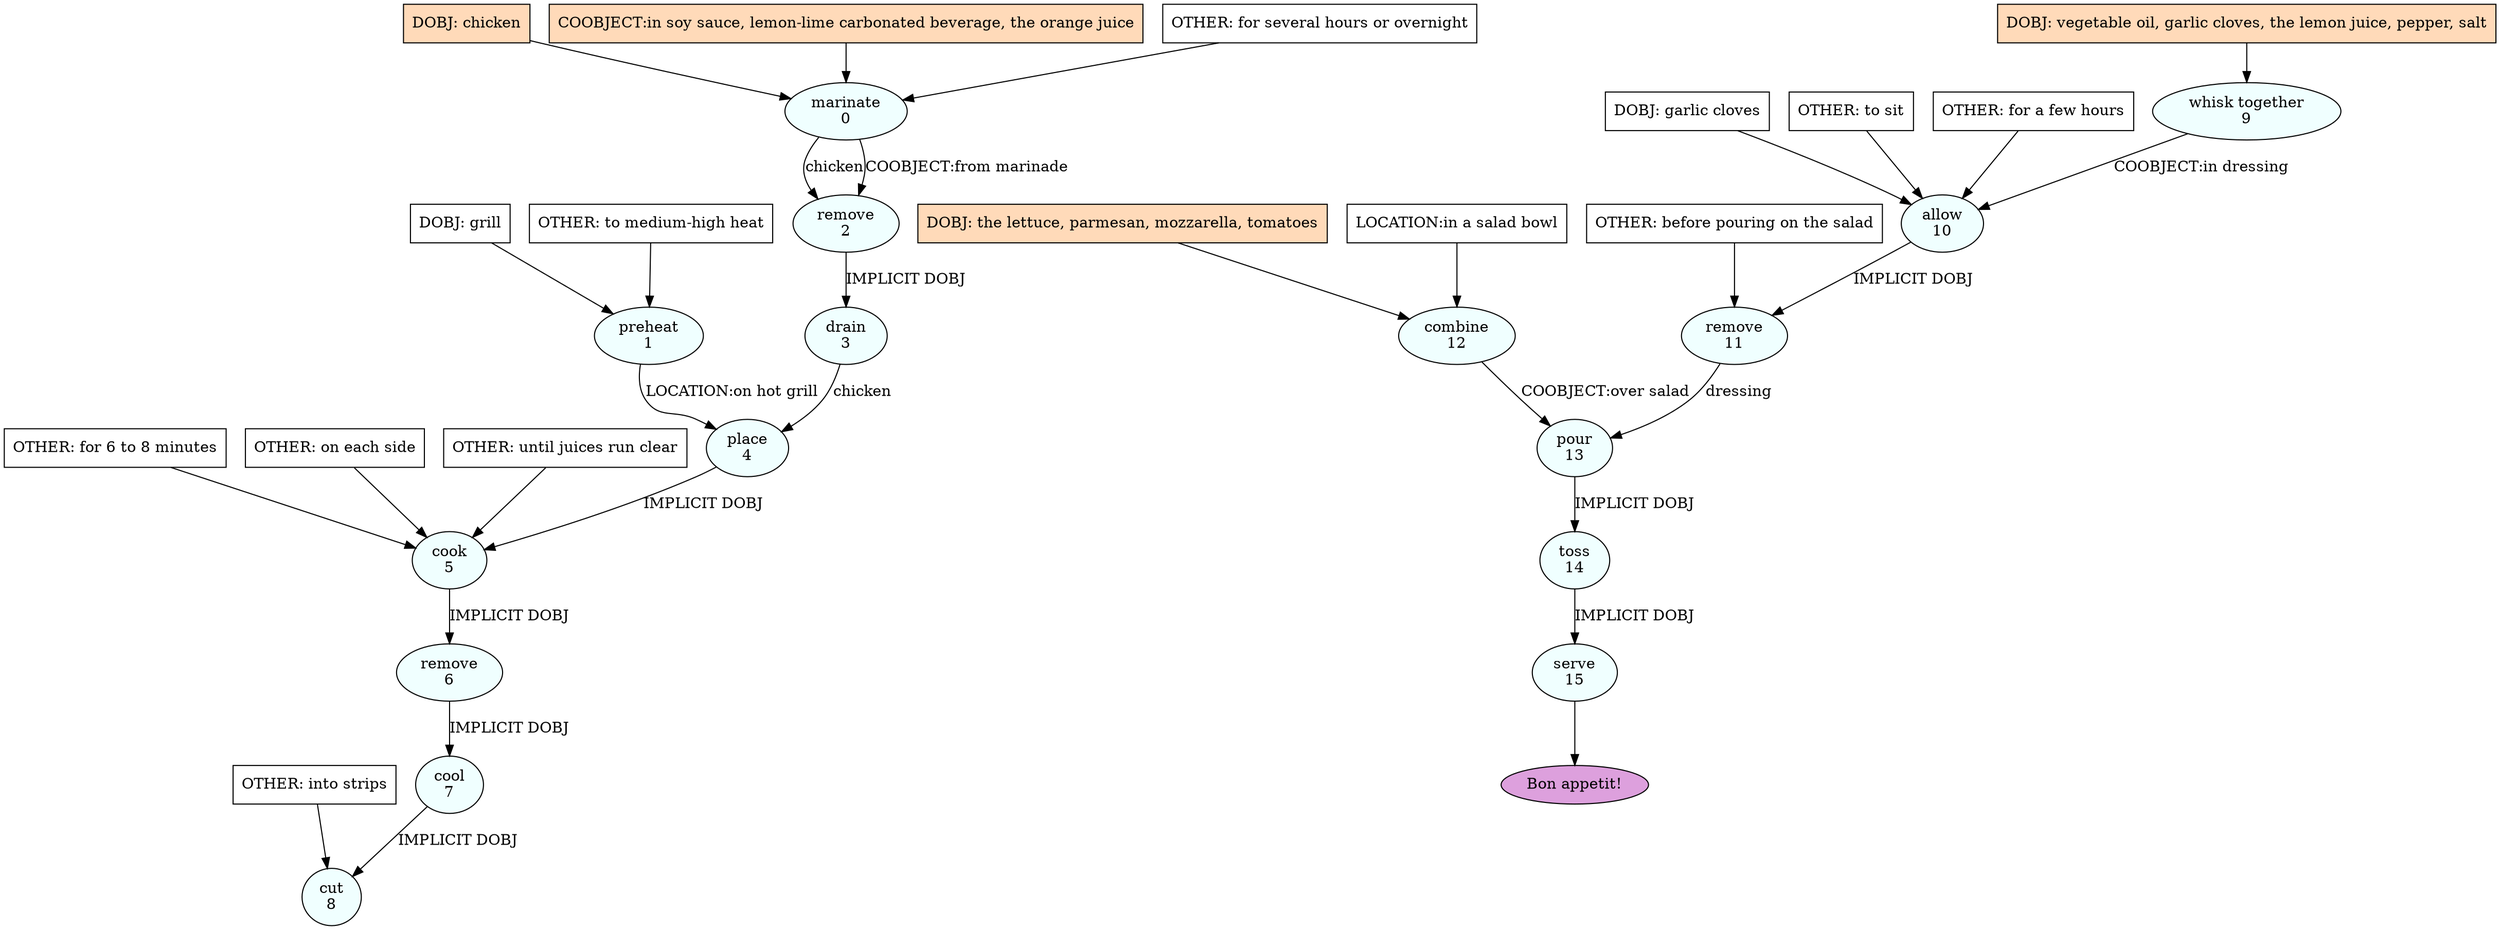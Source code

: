 digraph recipe {
E0[label="marinate
0", shape=oval, style=filled, fillcolor=azure]
E1[label="preheat
1", shape=oval, style=filled, fillcolor=azure]
E2[label="remove
2", shape=oval, style=filled, fillcolor=azure]
E3[label="drain
3", shape=oval, style=filled, fillcolor=azure]
E4[label="place
4", shape=oval, style=filled, fillcolor=azure]
E5[label="cook
5", shape=oval, style=filled, fillcolor=azure]
E6[label="remove
6", shape=oval, style=filled, fillcolor=azure]
E7[label="cool
7", shape=oval, style=filled, fillcolor=azure]
E8[label="cut
8", shape=oval, style=filled, fillcolor=azure]
E9[label="whisk together
9", shape=oval, style=filled, fillcolor=azure]
E10[label="allow
10", shape=oval, style=filled, fillcolor=azure]
E11[label="remove
11", shape=oval, style=filled, fillcolor=azure]
E12[label="combine
12", shape=oval, style=filled, fillcolor=azure]
E13[label="pour
13", shape=oval, style=filled, fillcolor=azure]
E14[label="toss
14", shape=oval, style=filled, fillcolor=azure]
E15[label="serve
15", shape=oval, style=filled, fillcolor=azure]
D9[label="DOBJ: vegetable oil, garlic cloves, the lemon juice, pepper, salt", shape=box, style=filled, fillcolor=peachpuff]
D9 -> E9
D0[label="DOBJ: chicken", shape=box, style=filled, fillcolor=peachpuff]
D0 -> E0
P0_0[label="COOBJECT:in soy sauce, lemon-lime carbonated beverage, the orange juice", shape=box, style=filled, fillcolor=peachpuff]
P0_0 -> E0
O0_0[label="OTHER: for several hours or overnight", shape=box, style=filled, fillcolor=white]
O0_0 -> E0
D1[label="DOBJ: grill", shape=box, style=filled, fillcolor=white]
D1 -> E1
O1_0[label="OTHER: to medium-high heat", shape=box, style=filled, fillcolor=white]
O1_0 -> E1
E0 -> E2 [label="chicken"]
E0 -> E2 [label="COOBJECT:from marinade"]
E2 -> E3 [label="IMPLICIT DOBJ"]
E3 -> E4 [label="chicken"]
E1 -> E4 [label="LOCATION:on hot grill"]
E4 -> E5 [label="IMPLICIT DOBJ"]
O5_0_0[label="OTHER: for 6 to 8 minutes", shape=box, style=filled, fillcolor=white]
O5_0_0 -> E5
O5_1_0[label="OTHER: on each side", shape=box, style=filled, fillcolor=white]
O5_1_0 -> E5
O5_2_0[label="OTHER: until juices run clear", shape=box, style=filled, fillcolor=white]
O5_2_0 -> E5
E5 -> E6 [label="IMPLICIT DOBJ"]
E6 -> E7 [label="IMPLICIT DOBJ"]
E7 -> E8 [label="IMPLICIT DOBJ"]
O8_0_0[label="OTHER: into strips", shape=box, style=filled, fillcolor=white]
O8_0_0 -> E8
D10_0[label="DOBJ: garlic cloves", shape=box, style=filled, fillcolor=white]
D10_0 -> E10
E9 -> E10 [label="COOBJECT:in dressing"]
O10_0_0[label="OTHER: to sit", shape=box, style=filled, fillcolor=white]
O10_0_0 -> E10
O10_1_0[label="OTHER: for a few hours", shape=box, style=filled, fillcolor=white]
O10_1_0 -> E10
E10 -> E11 [label="IMPLICIT DOBJ"]
O11_0_0[label="OTHER: before pouring on the salad", shape=box, style=filled, fillcolor=white]
O11_0_0 -> E11
D12_ing[label="DOBJ: the lettuce, parmesan, mozzarella, tomatoes", shape=box, style=filled, fillcolor=peachpuff]
D12_ing -> E12
P12_0_0[label="LOCATION:in a salad bowl", shape=box, style=filled, fillcolor=white]
P12_0_0 -> E12
E11 -> E13 [label="dressing"]
E12 -> E13 [label="COOBJECT:over salad"]
E13 -> E14 [label="IMPLICIT DOBJ"]
E14 -> E15 [label="IMPLICIT DOBJ"]
EOR[label="Bon appetit!", shape=oval, style=filled, fillcolor=plum]
E15 -> EOR
}
